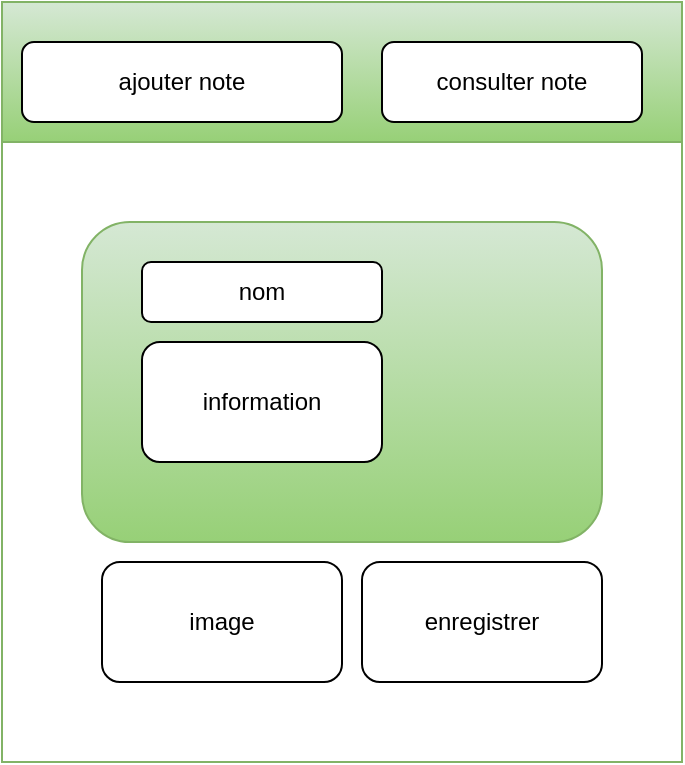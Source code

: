 <mxfile version="15.8.7" type="device"><diagram id="A5FgmYdzWmO35erxKK14" name="Page-1"><mxGraphModel dx="782" dy="539" grid="1" gridSize="10" guides="1" tooltips="1" connect="1" arrows="1" fold="1" page="1" pageScale="1" pageWidth="827" pageHeight="1169" math="0" shadow="0"><root><mxCell id="0"/><mxCell id="1" parent="0"/><mxCell id="p3EtDGCM56V2CDfTZybm-1" value="" style="swimlane;fillColor=#d5e8d4;strokeColor=#82b366;startSize=70;gradientColor=#97d077;" vertex="1" parent="1"><mxGeometry x="270" y="120" width="340" height="380" as="geometry"><mxRectangle x="260" y="120" width="50" height="40" as="alternateBounds"/></mxGeometry></mxCell><mxCell id="p3EtDGCM56V2CDfTZybm-2" value="ajouter note" style="rounded=1;whiteSpace=wrap;html=1;" vertex="1" parent="p3EtDGCM56V2CDfTZybm-1"><mxGeometry x="10" y="20" width="160" height="40" as="geometry"/></mxCell><mxCell id="p3EtDGCM56V2CDfTZybm-3" value="consulter note" style="rounded=1;whiteSpace=wrap;html=1;" vertex="1" parent="p3EtDGCM56V2CDfTZybm-1"><mxGeometry x="190" y="20" width="130" height="40" as="geometry"/></mxCell><mxCell id="p3EtDGCM56V2CDfTZybm-4" value="" style="rounded=1;whiteSpace=wrap;html=1;fillColor=#d5e8d4;strokeColor=#82b366;gradientColor=#97d077;" vertex="1" parent="p3EtDGCM56V2CDfTZybm-1"><mxGeometry x="40" y="110" width="260" height="160" as="geometry"/></mxCell><mxCell id="p3EtDGCM56V2CDfTZybm-6" value="information" style="rounded=1;whiteSpace=wrap;html=1;" vertex="1" parent="p3EtDGCM56V2CDfTZybm-1"><mxGeometry x="70" y="170" width="120" height="60" as="geometry"/></mxCell><mxCell id="p3EtDGCM56V2CDfTZybm-7" value="image" style="rounded=1;whiteSpace=wrap;html=1;" vertex="1" parent="p3EtDGCM56V2CDfTZybm-1"><mxGeometry x="50" y="280" width="120" height="60" as="geometry"/></mxCell><mxCell id="p3EtDGCM56V2CDfTZybm-9" value="enregistrer" style="rounded=1;whiteSpace=wrap;html=1;" vertex="1" parent="p3EtDGCM56V2CDfTZybm-1"><mxGeometry x="180" y="280" width="120" height="60" as="geometry"/></mxCell><mxCell id="p3EtDGCM56V2CDfTZybm-5" value="nom" style="rounded=1;whiteSpace=wrap;html=1;" vertex="1" parent="1"><mxGeometry x="340" y="250" width="120" height="30" as="geometry"/></mxCell></root></mxGraphModel></diagram></mxfile>